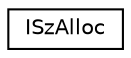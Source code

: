 digraph G
{
  edge [fontname="Helvetica",fontsize="10",labelfontname="Helvetica",labelfontsize="10"];
  node [fontname="Helvetica",fontsize="10",shape=record];
  rankdir="LR";
  Node1 [label="ISzAlloc",height=0.2,width=0.4,color="black", fillcolor="white", style="filled",URL="$struct_i_sz_alloc.html"];
}
